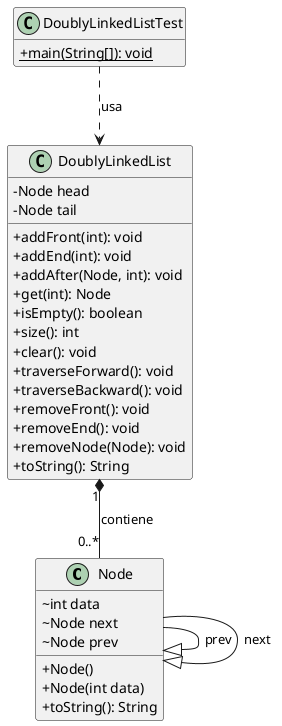 @startuml
' Diagrama de Clases para una Lista Doblemente Enlazada
skinparam classAttributeIconSize 0
hide empty members

' Definición de la clase Node
class Node {
  ~ int data
  ~ Node next
  ~ Node prev
  + Node()
  + Node(int data)
  + toString(): String
}

' Definición de la clase DoublyLinkedList
class DoublyLinkedList {
  - Node head
  - Node tail
  + addFront(int): void
  + addEnd(int): void
  + addAfter(Node, int): void
  + get(int): Node
  + isEmpty(): boolean
  + size(): int
  + clear(): void
  + traverseForward(): void
  + traverseBackward(): void
  + removeFront(): void
  + removeEnd(): void
  + removeNode(Node): void
  + toString(): String
}

' Definición de la clase de prueba
class DoublyLinkedListTest {
  + {static} main(String[]): void
}

' ---- Relaciones ----

' DoublyLinkedList está compuesta de Nodos
DoublyLinkedList "1" *-- "0..*" Node : contiene

' Un Nodo se asocia con otros dos nodos (siguiente y anterior)
Node --|> Node : prev
Node --|> Node : next


' La clase de prueba depende de DoublyLinkedList
DoublyLinkedListTest ..> DoublyLinkedList : usa

@enduml